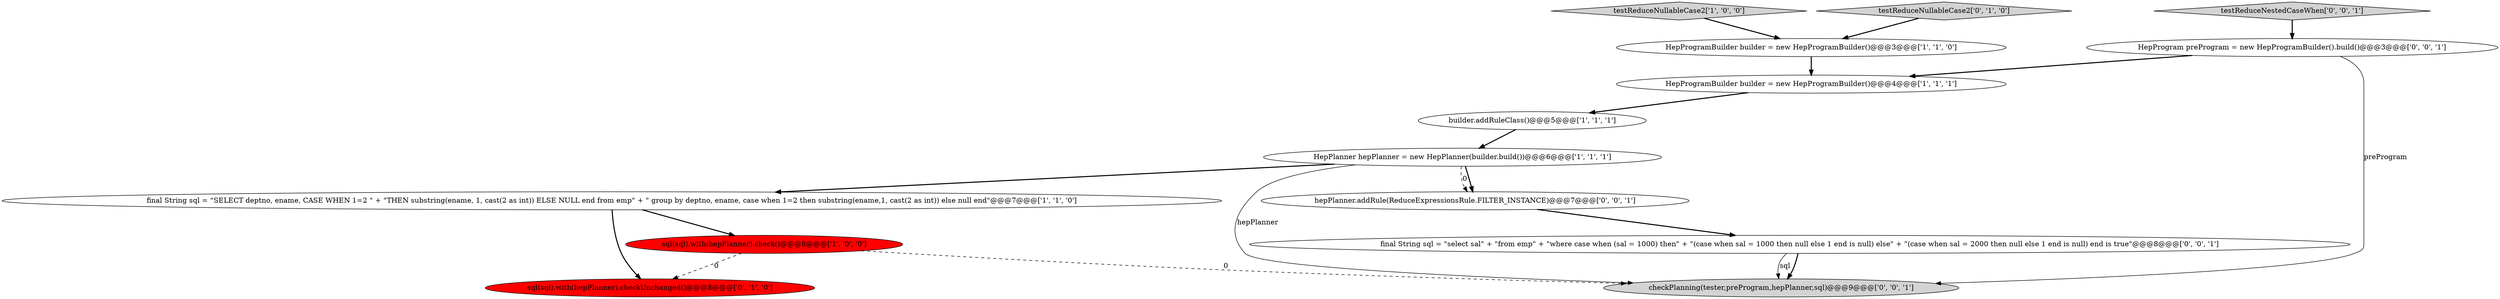 digraph {
11 [style = filled, label = "checkPlanning(tester,preProgram,hepPlanner,sql)@@@9@@@['0', '0', '1']", fillcolor = lightgray, shape = ellipse image = "AAA0AAABBB3BBB"];
12 [style = filled, label = "testReduceNestedCaseWhen['0', '0', '1']", fillcolor = lightgray, shape = diamond image = "AAA0AAABBB3BBB"];
4 [style = filled, label = "HepProgramBuilder builder = new HepProgramBuilder()@@@3@@@['1', '1', '0']", fillcolor = white, shape = ellipse image = "AAA0AAABBB1BBB"];
3 [style = filled, label = "final String sql = \"SELECT deptno, ename, CASE WHEN 1=2 \" + \"THEN substring(ename, 1, cast(2 as int)) ELSE NULL end from emp\" + \" group by deptno, ename, case when 1=2 then substring(ename,1, cast(2 as int)) else null end\"@@@7@@@['1', '1', '0']", fillcolor = white, shape = ellipse image = "AAA0AAABBB1BBB"];
5 [style = filled, label = "sql(sql).with(hepPlanner).check()@@@8@@@['1', '0', '0']", fillcolor = red, shape = ellipse image = "AAA1AAABBB1BBB"];
8 [style = filled, label = "testReduceNullableCase2['0', '1', '0']", fillcolor = lightgray, shape = diamond image = "AAA0AAABBB2BBB"];
7 [style = filled, label = "sql(sql).with(hepPlanner).checkUnchanged()@@@8@@@['0', '1', '0']", fillcolor = red, shape = ellipse image = "AAA1AAABBB2BBB"];
6 [style = filled, label = "HepPlanner hepPlanner = new HepPlanner(builder.build())@@@6@@@['1', '1', '1']", fillcolor = white, shape = ellipse image = "AAA0AAABBB1BBB"];
1 [style = filled, label = "builder.addRuleClass()@@@5@@@['1', '1', '1']", fillcolor = white, shape = ellipse image = "AAA0AAABBB1BBB"];
10 [style = filled, label = "hepPlanner.addRule(ReduceExpressionsRule.FILTER_INSTANCE)@@@7@@@['0', '0', '1']", fillcolor = white, shape = ellipse image = "AAA0AAABBB3BBB"];
2 [style = filled, label = "HepProgramBuilder builder = new HepProgramBuilder()@@@4@@@['1', '1', '1']", fillcolor = white, shape = ellipse image = "AAA0AAABBB1BBB"];
0 [style = filled, label = "testReduceNullableCase2['1', '0', '0']", fillcolor = lightgray, shape = diamond image = "AAA0AAABBB1BBB"];
13 [style = filled, label = "final String sql = \"select sal\" + \"from emp\" + \"where case when (sal = 1000) then\" + \"(case when sal = 1000 then null else 1 end is null) else\" + \"(case when sal = 2000 then null else 1 end is null) end is true\"@@@8@@@['0', '0', '1']", fillcolor = white, shape = ellipse image = "AAA0AAABBB3BBB"];
9 [style = filled, label = "HepProgram preProgram = new HepProgramBuilder().build()@@@3@@@['0', '0', '1']", fillcolor = white, shape = ellipse image = "AAA0AAABBB3BBB"];
6->3 [style = bold, label=""];
3->5 [style = bold, label=""];
6->11 [style = solid, label="hepPlanner"];
1->6 [style = bold, label=""];
4->2 [style = bold, label=""];
8->4 [style = bold, label=""];
5->7 [style = dashed, label="0"];
10->13 [style = bold, label=""];
3->7 [style = bold, label=""];
12->9 [style = bold, label=""];
0->4 [style = bold, label=""];
9->2 [style = bold, label=""];
13->11 [style = bold, label=""];
9->11 [style = solid, label="preProgram"];
2->1 [style = bold, label=""];
6->10 [style = bold, label=""];
5->11 [style = dashed, label="0"];
6->10 [style = dashed, label="0"];
13->11 [style = solid, label="sql"];
}
